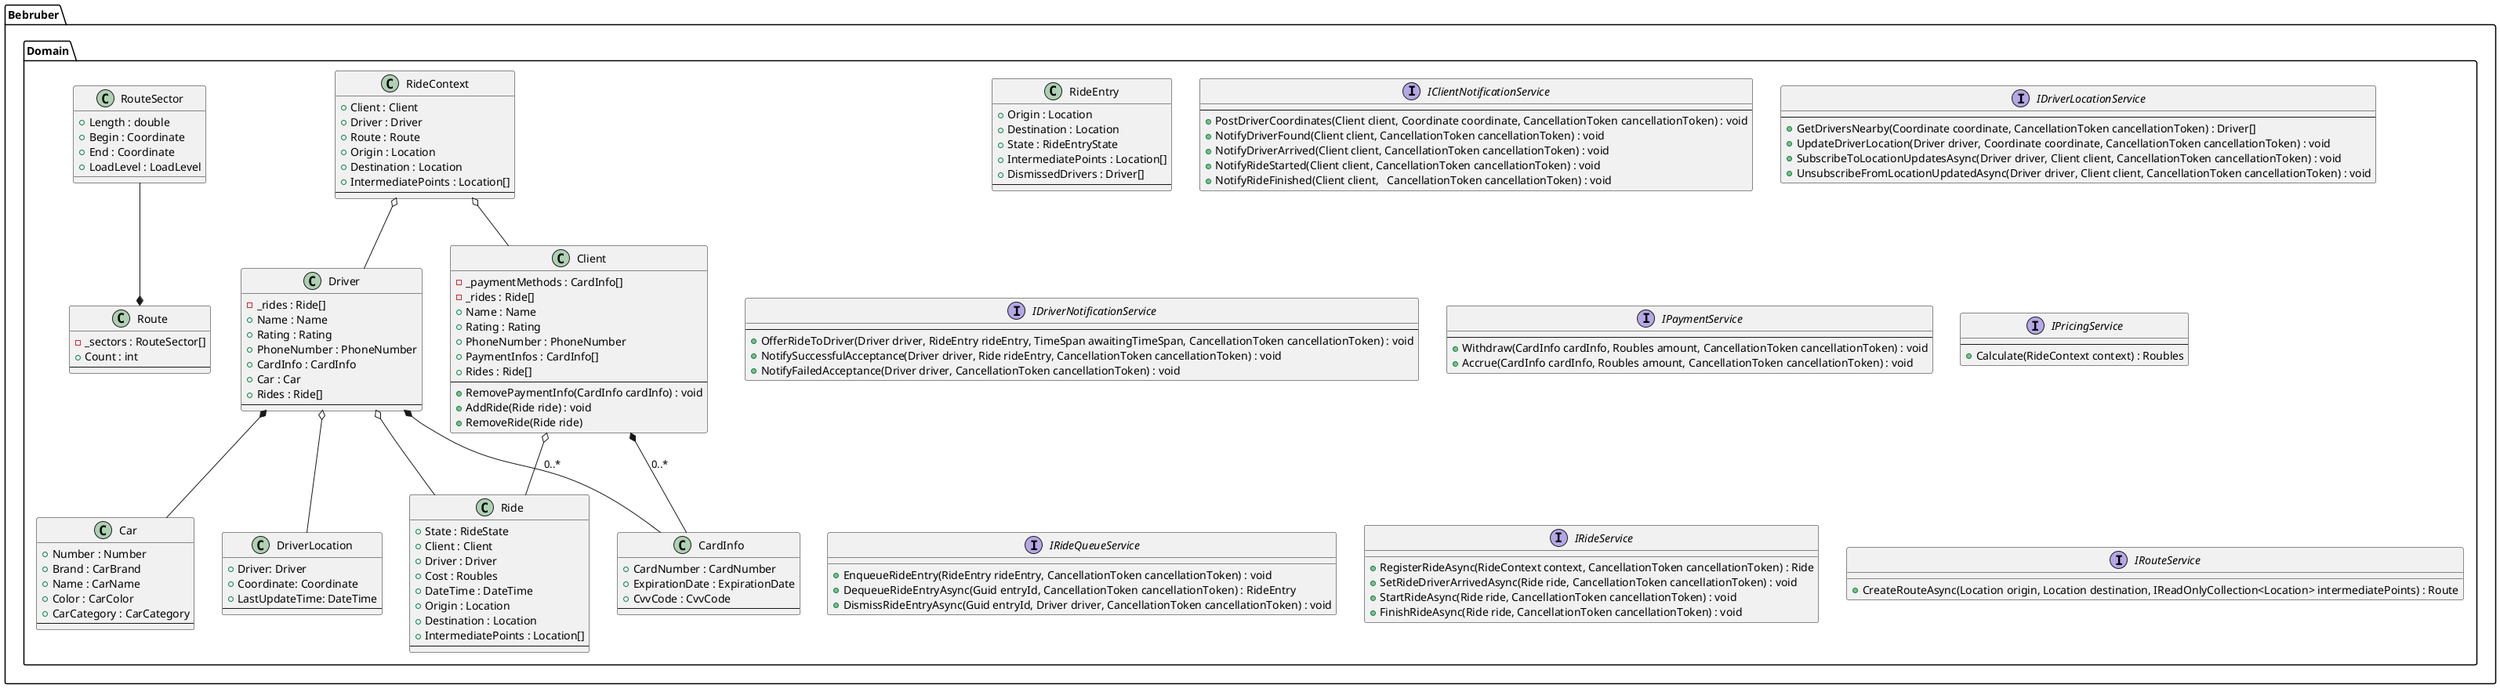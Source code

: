 @startuml Structure
'https://plantuml.com/class-diagram

package Bebruber.Domain
{
    Driver *-- Car
    Client *-- CardInfo : 0..*
    Driver *-- CardInfo : 0..*

    RideContext o-- Client
    RideContext o-- Driver

    class Car
    {
        +Number : Number
        +Brand : CarBrand
        +Name : CarName
        +Color : CarColor
        +CarCategory : CarCategory
        ---
    }

    class CardInfo
    {
        +CardNumber : CardNumber
        +ExpirationDate : ExpirationDate
        +CvvCode : CvvCode
        ---
    }

    class Client
    {
        -_paymentMethods : CardInfo[]
        -_rides : Ride[]
        +Name : Name
        +Rating : Rating
        +PhoneNumber : PhoneNumber
        +PaymentInfos : CardInfo[]
        +Rides : Ride[]
        ---
        + RemovePaymentInfo(CardInfo cardInfo) : void
        + AddRide(Ride ride) : void
        + RemoveRide(Ride ride)
    }

    class Driver
    {
        -_rides : Ride[]
        +Name : Name
        +Rating : Rating
        +PhoneNumber : PhoneNumber
        +CardInfo : CardInfo
        +Car : Car
        +Rides : Ride[]
        ---
    }

    class DriverLocation
    {
        +Driver: Driver
        +Coordinate: Coordinate
        +LastUpdateTime: DateTime
        ---
    }

    class Ride
    {
        +State : RideState
        +Client : Client
        +Driver : Driver
        +Cost : Roubles
        +DateTime : DateTime
        +Origin : Location
        +Destination : Location
        +IntermediatePoints : Location[]
        ---
    }

    class RideEntry
    {
        +Origin : Location
        +Destination : Location
        +State : RideEntryState
        +IntermediatePoints : Location[]
        +DismissedDrivers : Driver[]
        ---
    }

    Driver o-- DriverLocation
    Driver o-- Ride
    Client o-- Ride

    class RideContext
    {
        +Client : Client
        +Driver : Driver
        +Route : Route
        +Origin : Location
        +Destination : Location
        +IntermediatePoints : Location[]
        ---
    }

    class Route
    {
        -_sectors : RouteSector[]
        +Count : int
        ---
    }

    class RouteSector
    {
        +Length : double
        +Begin : Coordinate
        +End : Coordinate
        +LoadLevel : LoadLevel
    }

    RouteSector --* Route

    interface IClientNotificationService
    {
        ---
        +PostDriverCoordinates(Client client, Coordinate coordinate, CancellationToken cancellationToken) : void
        +NotifyDriverFound(Client client, CancellationToken cancellationToken) : void
        +NotifyDriverArrived(Client client, CancellationToken cancellationToken) : void
        +NotifyRideStarted(Client client, CancellationToken cancellationToken) : void
        +NotifyRideFinished(Client client,   CancellationToken cancellationToken) : void
    }

    interface IDriverLocationService
    {
        ---
        +GetDriversNearby(Coordinate coordinate, CancellationToken cancellationToken) : Driver[]
        +UpdateDriverLocation(Driver driver, Coordinate coordinate, CancellationToken cancellationToken) : void
        +SubscribeToLocationUpdatesAsync(Driver driver, Client client, CancellationToken cancellationToken) : void
        +UnsubscribeFromLocationUpdatedAsync(Driver driver, Client client, CancellationToken cancellationToken) : void
    }

    interface IDriverNotificationService
    {
        ---
        +OfferRideToDriver(Driver driver, RideEntry rideEntry, TimeSpan awaitingTimeSpan, CancellationToken cancellationToken) : void
        +NotifySuccessfulAcceptance(Driver driver, Ride rideEntry, CancellationToken cancellationToken) : void
        +NotifyFailedAcceptance(Driver driver, CancellationToken cancellationToken) : void
    }

    interface IPaymentService
    {
        ---
        +Withdraw(CardInfo cardInfo, Roubles amount, CancellationToken cancellationToken) : void
        +Accrue(CardInfo cardInfo, Roubles amount, CancellationToken cancellationToken) : void
    }

    interface IPricingService
    {
        ---
        +Calculate(RideContext context) : Roubles
    }

    interface IRideQueueService
    {
        +EnqueueRideEntry(RideEntry rideEntry, CancellationToken cancellationToken) : void
        +DequeueRideEntryAsync(Guid entryId, CancellationToken cancellationToken) : RideEntry
        +DismissRideEntryAsync(Guid entryId, Driver driver, CancellationToken cancellationToken) : void
    }

    interface IRideService
    {
        +RegisterRideAsync(RideContext context, CancellationToken cancellationToken) : Ride
        +SetRideDriverArrivedAsync(Ride ride, CancellationToken cancellationToken) : void
        +StartRideAsync(Ride ride, CancellationToken cancellationToken) : void
        +FinishRideAsync(Ride ride, CancellationToken cancellationToken) : void
    }

    interface IRouteService
    {
        +CreateRouteAsync(Location origin, Location destination, IReadOnlyCollection<Location> intermediatePoints) : Route
    }
}

@enduml
